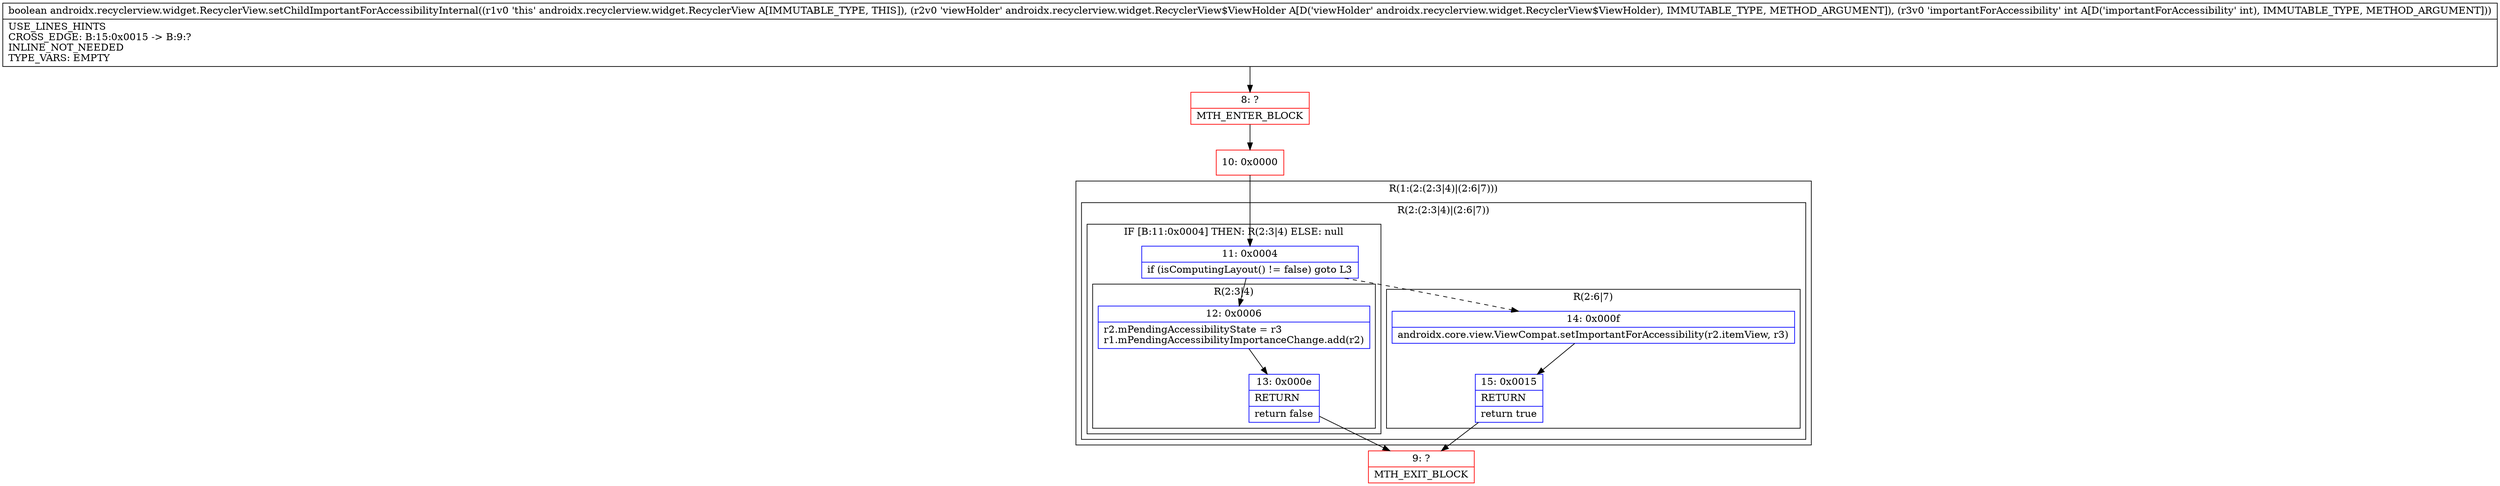 digraph "CFG forandroidx.recyclerview.widget.RecyclerView.setChildImportantForAccessibilityInternal(Landroidx\/recyclerview\/widget\/RecyclerView$ViewHolder;I)Z" {
subgraph cluster_Region_1476334354 {
label = "R(1:(2:(2:3|4)|(2:6|7)))";
node [shape=record,color=blue];
subgraph cluster_Region_874214187 {
label = "R(2:(2:3|4)|(2:6|7))";
node [shape=record,color=blue];
subgraph cluster_IfRegion_392894398 {
label = "IF [B:11:0x0004] THEN: R(2:3|4) ELSE: null";
node [shape=record,color=blue];
Node_11 [shape=record,label="{11\:\ 0x0004|if (isComputingLayout() != false) goto L3\l}"];
subgraph cluster_Region_973155928 {
label = "R(2:3|4)";
node [shape=record,color=blue];
Node_12 [shape=record,label="{12\:\ 0x0006|r2.mPendingAccessibilityState = r3\lr1.mPendingAccessibilityImportanceChange.add(r2)\l}"];
Node_13 [shape=record,label="{13\:\ 0x000e|RETURN\l|return false\l}"];
}
}
subgraph cluster_Region_357162377 {
label = "R(2:6|7)";
node [shape=record,color=blue];
Node_14 [shape=record,label="{14\:\ 0x000f|androidx.core.view.ViewCompat.setImportantForAccessibility(r2.itemView, r3)\l}"];
Node_15 [shape=record,label="{15\:\ 0x0015|RETURN\l|return true\l}"];
}
}
}
Node_8 [shape=record,color=red,label="{8\:\ ?|MTH_ENTER_BLOCK\l}"];
Node_10 [shape=record,color=red,label="{10\:\ 0x0000}"];
Node_9 [shape=record,color=red,label="{9\:\ ?|MTH_EXIT_BLOCK\l}"];
MethodNode[shape=record,label="{boolean androidx.recyclerview.widget.RecyclerView.setChildImportantForAccessibilityInternal((r1v0 'this' androidx.recyclerview.widget.RecyclerView A[IMMUTABLE_TYPE, THIS]), (r2v0 'viewHolder' androidx.recyclerview.widget.RecyclerView$ViewHolder A[D('viewHolder' androidx.recyclerview.widget.RecyclerView$ViewHolder), IMMUTABLE_TYPE, METHOD_ARGUMENT]), (r3v0 'importantForAccessibility' int A[D('importantForAccessibility' int), IMMUTABLE_TYPE, METHOD_ARGUMENT]))  | USE_LINES_HINTS\lCROSS_EDGE: B:15:0x0015 \-\> B:9:?\lINLINE_NOT_NEEDED\lTYPE_VARS: EMPTY\l}"];
MethodNode -> Node_8;Node_11 -> Node_12;
Node_11 -> Node_14[style=dashed];
Node_12 -> Node_13;
Node_13 -> Node_9;
Node_14 -> Node_15;
Node_15 -> Node_9;
Node_8 -> Node_10;
Node_10 -> Node_11;
}


